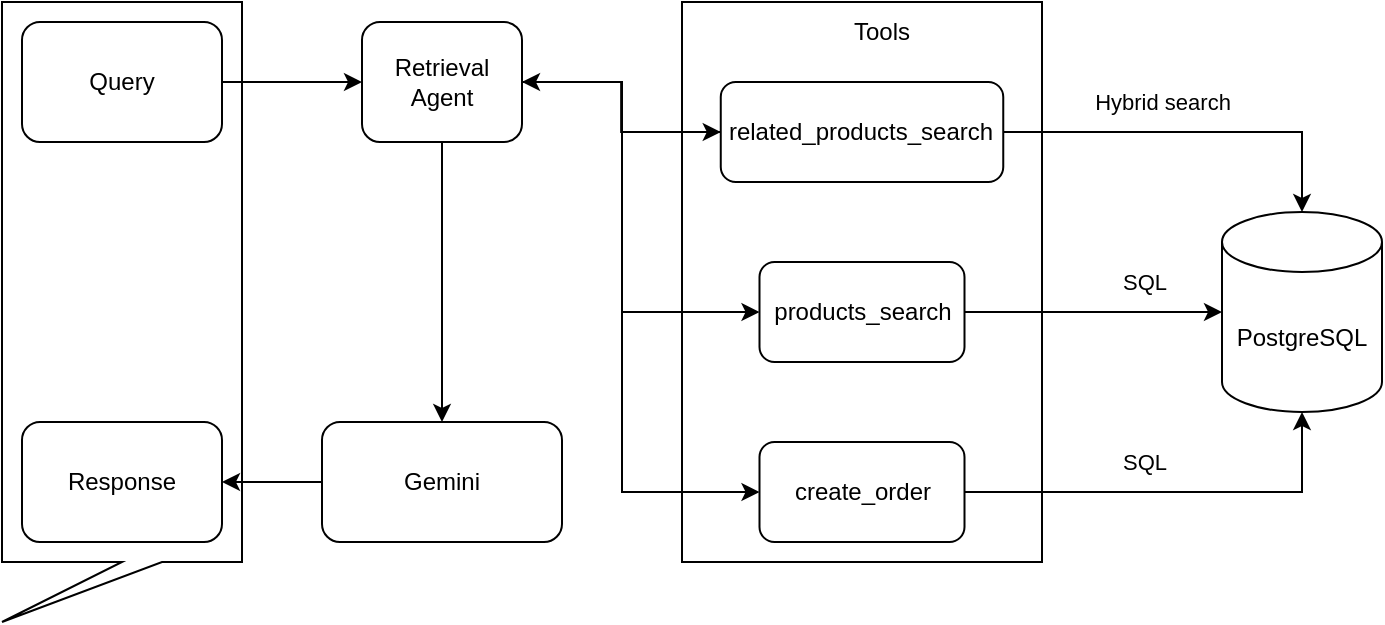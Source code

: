 <mxfile version="26.1.3">
  <diagram name="Page-1" id="Gf0h30qX-uIuWHBVWfX2">
    <mxGraphModel dx="1434" dy="738" grid="0" gridSize="10" guides="1" tooltips="1" connect="1" arrows="1" fold="1" page="1" pageScale="1" pageWidth="827" pageHeight="1169" math="0" shadow="0">
      <root>
        <mxCell id="0" />
        <mxCell id="1" parent="0" />
        <mxCell id="GKJkJtAHKVGMHlTJq1ev-1" value="" style="shape=callout;whiteSpace=wrap;html=1;perimeter=calloutPerimeter;position2=0;base=20;" vertex="1" parent="1">
          <mxGeometry x="80" y="160" width="120" height="310" as="geometry" />
        </mxCell>
        <mxCell id="GKJkJtAHKVGMHlTJq1ev-12" style="edgeStyle=orthogonalEdgeStyle;rounded=0;orthogonalLoop=1;jettySize=auto;html=1;entryX=0;entryY=0.5;entryDx=0;entryDy=0;" edge="1" parent="1" source="GKJkJtAHKVGMHlTJq1ev-2" target="GKJkJtAHKVGMHlTJq1ev-4">
          <mxGeometry relative="1" as="geometry" />
        </mxCell>
        <mxCell id="GKJkJtAHKVGMHlTJq1ev-2" value="Query" style="rounded=1;whiteSpace=wrap;html=1;" vertex="1" parent="1">
          <mxGeometry x="90" y="170" width="100" height="60" as="geometry" />
        </mxCell>
        <mxCell id="GKJkJtAHKVGMHlTJq1ev-3" value="Response" style="rounded=1;whiteSpace=wrap;html=1;" vertex="1" parent="1">
          <mxGeometry x="90" y="370" width="100" height="60" as="geometry" />
        </mxCell>
        <mxCell id="GKJkJtAHKVGMHlTJq1ev-5" value="" style="rounded=0;whiteSpace=wrap;html=1;" vertex="1" parent="1">
          <mxGeometry x="420" y="160" width="180" height="280" as="geometry" />
        </mxCell>
        <mxCell id="GKJkJtAHKVGMHlTJq1ev-14" style="edgeStyle=orthogonalEdgeStyle;rounded=0;orthogonalLoop=1;jettySize=auto;html=1;entryX=0;entryY=0.5;entryDx=0;entryDy=0;" edge="1" parent="1" source="GKJkJtAHKVGMHlTJq1ev-4" target="GKJkJtAHKVGMHlTJq1ev-8">
          <mxGeometry relative="1" as="geometry">
            <Array as="points">
              <mxPoint x="390" y="200" />
              <mxPoint x="390" y="315" />
            </Array>
          </mxGeometry>
        </mxCell>
        <mxCell id="GKJkJtAHKVGMHlTJq1ev-20" style="edgeStyle=orthogonalEdgeStyle;rounded=0;orthogonalLoop=1;jettySize=auto;html=1;" edge="1" parent="1" source="GKJkJtAHKVGMHlTJq1ev-4" target="GKJkJtAHKVGMHlTJq1ev-7">
          <mxGeometry relative="1" as="geometry" />
        </mxCell>
        <mxCell id="GKJkJtAHKVGMHlTJq1ev-25" style="edgeStyle=orthogonalEdgeStyle;rounded=0;orthogonalLoop=1;jettySize=auto;html=1;" edge="1" parent="1" source="GKJkJtAHKVGMHlTJq1ev-4" target="GKJkJtAHKVGMHlTJq1ev-26">
          <mxGeometry relative="1" as="geometry">
            <mxPoint x="320" y="370" as="targetPoint" />
          </mxGeometry>
        </mxCell>
        <mxCell id="GKJkJtAHKVGMHlTJq1ev-4" value="Retrieval Agent" style="rounded=1;whiteSpace=wrap;html=1;" vertex="1" parent="1">
          <mxGeometry x="260" y="170" width="80" height="60" as="geometry" />
        </mxCell>
        <mxCell id="GKJkJtAHKVGMHlTJq1ev-6" value="Tools" style="text;html=1;align=center;verticalAlign=middle;whiteSpace=wrap;rounded=0;" vertex="1" parent="1">
          <mxGeometry x="490" y="160" width="60" height="30" as="geometry" />
        </mxCell>
        <mxCell id="GKJkJtAHKVGMHlTJq1ev-16" style="edgeStyle=orthogonalEdgeStyle;rounded=0;orthogonalLoop=1;jettySize=auto;html=1;" edge="1" parent="1" source="GKJkJtAHKVGMHlTJq1ev-7" target="GKJkJtAHKVGMHlTJq1ev-11">
          <mxGeometry relative="1" as="geometry" />
        </mxCell>
        <mxCell id="GKJkJtAHKVGMHlTJq1ev-21" value="Hybrid search" style="edgeLabel;html=1;align=center;verticalAlign=middle;resizable=0;points=[];" vertex="1" connectable="0" parent="GKJkJtAHKVGMHlTJq1ev-16">
          <mxGeometry x="-0.049" y="2" relative="1" as="geometry">
            <mxPoint x="-11" y="-13" as="offset" />
          </mxGeometry>
        </mxCell>
        <mxCell id="GKJkJtAHKVGMHlTJq1ev-24" style="edgeStyle=orthogonalEdgeStyle;rounded=0;orthogonalLoop=1;jettySize=auto;html=1;" edge="1" parent="1" source="GKJkJtAHKVGMHlTJq1ev-7" target="GKJkJtAHKVGMHlTJq1ev-4">
          <mxGeometry relative="1" as="geometry" />
        </mxCell>
        <mxCell id="GKJkJtAHKVGMHlTJq1ev-7" value="related_products_search" style="rounded=1;whiteSpace=wrap;html=1;" vertex="1" parent="1">
          <mxGeometry x="439.38" y="200" width="141.25" height="50" as="geometry" />
        </mxCell>
        <mxCell id="GKJkJtAHKVGMHlTJq1ev-17" style="edgeStyle=orthogonalEdgeStyle;rounded=0;orthogonalLoop=1;jettySize=auto;html=1;" edge="1" parent="1" source="GKJkJtAHKVGMHlTJq1ev-8" target="GKJkJtAHKVGMHlTJq1ev-11">
          <mxGeometry relative="1" as="geometry" />
        </mxCell>
        <mxCell id="GKJkJtAHKVGMHlTJq1ev-22" value="SQL" style="edgeLabel;html=1;align=center;verticalAlign=middle;resizable=0;points=[];" vertex="1" connectable="0" parent="GKJkJtAHKVGMHlTJq1ev-17">
          <mxGeometry x="0.203" relative="1" as="geometry">
            <mxPoint x="12" y="-15" as="offset" />
          </mxGeometry>
        </mxCell>
        <mxCell id="GKJkJtAHKVGMHlTJq1ev-8" value="products_search" style="rounded=1;whiteSpace=wrap;html=1;" vertex="1" parent="1">
          <mxGeometry x="458.75" y="290" width="102.5" height="50" as="geometry" />
        </mxCell>
        <mxCell id="GKJkJtAHKVGMHlTJq1ev-18" style="edgeStyle=orthogonalEdgeStyle;rounded=0;orthogonalLoop=1;jettySize=auto;html=1;" edge="1" parent="1" source="GKJkJtAHKVGMHlTJq1ev-9" target="GKJkJtAHKVGMHlTJq1ev-11">
          <mxGeometry relative="1" as="geometry" />
        </mxCell>
        <mxCell id="GKJkJtAHKVGMHlTJq1ev-23" value="SQL" style="edgeLabel;html=1;align=center;verticalAlign=middle;resizable=0;points=[];" vertex="1" connectable="0" parent="GKJkJtAHKVGMHlTJq1ev-18">
          <mxGeometry x="-0.143" relative="1" as="geometry">
            <mxPoint y="-15" as="offset" />
          </mxGeometry>
        </mxCell>
        <mxCell id="GKJkJtAHKVGMHlTJq1ev-9" value="create_order" style="rounded=1;whiteSpace=wrap;html=1;" vertex="1" parent="1">
          <mxGeometry x="458.75" y="380" width="102.5" height="50" as="geometry" />
        </mxCell>
        <mxCell id="GKJkJtAHKVGMHlTJq1ev-11" value="PostgreSQL" style="shape=cylinder3;whiteSpace=wrap;html=1;boundedLbl=1;backgroundOutline=1;size=15;" vertex="1" parent="1">
          <mxGeometry x="690" y="265" width="80" height="100" as="geometry" />
        </mxCell>
        <mxCell id="GKJkJtAHKVGMHlTJq1ev-15" style="edgeStyle=orthogonalEdgeStyle;rounded=0;orthogonalLoop=1;jettySize=auto;html=1;entryX=0;entryY=0.5;entryDx=0;entryDy=0;" edge="1" parent="1" source="GKJkJtAHKVGMHlTJq1ev-4" target="GKJkJtAHKVGMHlTJq1ev-9">
          <mxGeometry relative="1" as="geometry">
            <Array as="points">
              <mxPoint x="390" y="200" />
              <mxPoint x="390" y="405" />
            </Array>
          </mxGeometry>
        </mxCell>
        <mxCell id="GKJkJtAHKVGMHlTJq1ev-27" style="edgeStyle=orthogonalEdgeStyle;rounded=0;orthogonalLoop=1;jettySize=auto;html=1;" edge="1" parent="1" source="GKJkJtAHKVGMHlTJq1ev-26" target="GKJkJtAHKVGMHlTJq1ev-3">
          <mxGeometry relative="1" as="geometry" />
        </mxCell>
        <mxCell id="GKJkJtAHKVGMHlTJq1ev-26" value="Gemini" style="rounded=1;whiteSpace=wrap;html=1;" vertex="1" parent="1">
          <mxGeometry x="240" y="370" width="120" height="60" as="geometry" />
        </mxCell>
      </root>
    </mxGraphModel>
  </diagram>
</mxfile>
